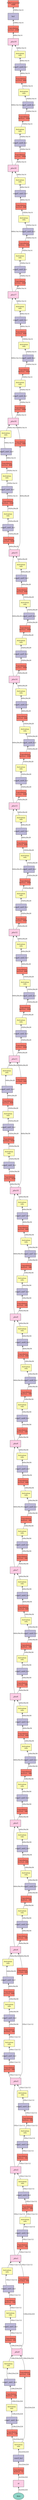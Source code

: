 digraph plot {
	data [label=data fillcolor="#8dd3c7" fixedsize=true height=0.8034 shape=oval style=filled width=1.3]
	id [label=id fillcolor="#fccde5" fixedsize=true height=0.8034 shape=box style=filled width=1.3]
	conv0 [label="Convolution
3x3/1x1, 32" fillcolor="#fb8072" fixedsize=true height=0.8034 shape=box style=filled width=1.3]
	conv0_bn1 [label=conv0_bn1 fillcolor="#bebada" fixedsize=true height=0.8034 shape=box style=filled width=1.3]
	conv0_relu1 [label="Activation
relu" fillcolor="#ffffb3" fixedsize=true height=0.8034 shape=box style=filled width=1.3]
	stage1_unit1_conv1 [label="Convolution
3x3/1x1, 128" fillcolor="#fb8072" fixedsize=true height=0.8034 shape=box style=filled width=1.3]
	stage1_unit1_bn1 [label=stage1_unit1_bn1 fillcolor="#bebada" fixedsize=true height=0.8034 shape=box style=filled width=1.3]
	stage1_unit1_relu1 [label="Activation
relu" fillcolor="#ffffb3" fixedsize=true height=0.8034 shape=box style=filled width=1.3]
	stage1_unit1_conv2 [label="Convolution
3x3/1x1, 128" fillcolor="#fb8072" fixedsize=true height=0.8034 shape=box style=filled width=1.3]
	stage1_unit1_bn2 [label=stage1_unit1_bn2 fillcolor="#bebada" fixedsize=true height=0.8034 shape=box style=filled width=1.3]
	stage1_unit1_relu2 [label="Activation
relu" fillcolor="#ffffb3" fixedsize=true height=0.8034 shape=box style=filled width=1.3]
	stage1_unit1_sc [label="Convolution
1x1/1x1, 128" fillcolor="#fb8072" fixedsize=true height=0.8034 shape=box style=filled width=1.3]
	_plus0 [label=_plus0 fillcolor="#fccde5" fixedsize=true height=0.8034 shape=box style=filled width=1.3]
	stage2_unit1_conv1 [label="Convolution
3x3/2x2, 192" fillcolor="#fb8072" fixedsize=true height=0.8034 shape=box style=filled width=1.3]
	stage2_unit1_bn1 [label=stage2_unit1_bn1 fillcolor="#bebada" fixedsize=true height=0.8034 shape=box style=filled width=1.3]
	stage2_unit1_relu1 [label="Activation
relu" fillcolor="#ffffb3" fixedsize=true height=0.8034 shape=box style=filled width=1.3]
	stage2_unit1_conv2 [label="Convolution
3x3/1x1, 192" fillcolor="#fb8072" fixedsize=true height=0.8034 shape=box style=filled width=1.3]
	stage2_unit1_bn2 [label=stage2_unit1_bn2 fillcolor="#bebada" fixedsize=true height=0.8034 shape=box style=filled width=1.3]
	stage2_unit1_relu2 [label="Activation
relu" fillcolor="#ffffb3" fixedsize=true height=0.8034 shape=box style=filled width=1.3]
	stage2_unit1_sc [label="Convolution
1x1/2x2, 192" fillcolor="#fb8072" fixedsize=true height=0.8034 shape=box style=filled width=1.3]
	_plus1 [label=_plus1 fillcolor="#fccde5" fixedsize=true height=0.8034 shape=box style=filled width=1.3]
	stage2_unit2_conv1 [label="Convolution
3x3/1x1, 192" fillcolor="#fb8072" fixedsize=true height=0.8034 shape=box style=filled width=1.3]
	stage2_unit2_bn1 [label=stage2_unit2_bn1 fillcolor="#bebada" fixedsize=true height=0.8034 shape=box style=filled width=1.3]
	stage2_unit2_relu1 [label="Activation
relu" fillcolor="#ffffb3" fixedsize=true height=0.8034 shape=box style=filled width=1.3]
	stage2_unit2_conv2 [label="Convolution
3x3/1x1, 192" fillcolor="#fb8072" fixedsize=true height=0.8034 shape=box style=filled width=1.3]
	stage2_unit2_bn2 [label=stage2_unit2_bn2 fillcolor="#bebada" fixedsize=true height=0.8034 shape=box style=filled width=1.3]
	stage2_unit2_relu2 [label="Activation
relu" fillcolor="#ffffb3" fixedsize=true height=0.8034 shape=box style=filled width=1.3]
	_plus2 [label=_plus2 fillcolor="#fccde5" fixedsize=true height=0.8034 shape=box style=filled width=1.3]
	stage2_unit3_conv1 [label="Convolution
3x3/1x1, 192" fillcolor="#fb8072" fixedsize=true height=0.8034 shape=box style=filled width=1.3]
	stage2_unit3_bn1 [label=stage2_unit3_bn1 fillcolor="#bebada" fixedsize=true height=0.8034 shape=box style=filled width=1.3]
	stage2_unit3_relu1 [label="Activation
relu" fillcolor="#ffffb3" fixedsize=true height=0.8034 shape=box style=filled width=1.3]
	stage2_unit3_conv2 [label="Convolution
3x3/1x1, 192" fillcolor="#fb8072" fixedsize=true height=0.8034 shape=box style=filled width=1.3]
	stage2_unit3_bn2 [label=stage2_unit3_bn2 fillcolor="#bebada" fixedsize=true height=0.8034 shape=box style=filled width=1.3]
	stage2_unit3_relu2 [label="Activation
relu" fillcolor="#ffffb3" fixedsize=true height=0.8034 shape=box style=filled width=1.3]
	_plus3 [label=_plus3 fillcolor="#fccde5" fixedsize=true height=0.8034 shape=box style=filled width=1.3]
	stage3_unit1_conv1 [label="Convolution
1x1/1x1, 160" fillcolor="#fb8072" fixedsize=true height=0.8034 shape=box style=filled width=1.3]
	stage3_unit1_bn1 [label=stage3_unit1_bn1 fillcolor="#bebada" fixedsize=true height=0.8034 shape=box style=filled width=1.3]
	stage3_unit1_relu1 [label="Activation
relu" fillcolor="#ffffb3" fixedsize=true height=0.8034 shape=box style=filled width=1.3]
	stage3_unit1_conv2 [label="Convolution
3x3/2x2, 160" fillcolor="#fb8072" fixedsize=true height=0.8034 shape=box style=filled width=1.3]
	stage3_unit1_bn2 [label=stage3_unit1_bn2 fillcolor="#bebada" fixedsize=true height=0.8034 shape=box style=filled width=1.3]
	stage3_unit1_relu2 [label="Activation
relu" fillcolor="#ffffb3" fixedsize=true height=0.8034 shape=box style=filled width=1.3]
	stage3_unit1_conv3 [label="Convolution
1x1/1x1, 640" fillcolor="#fb8072" fixedsize=true height=0.8034 shape=box style=filled width=1.3]
	stage3_unit1_bn3 [label=stage3_unit1_bn3 fillcolor="#bebada" fixedsize=true height=0.8034 shape=box style=filled width=1.3]
	stage3_unit1_relu3 [label="Activation
relu" fillcolor="#ffffb3" fixedsize=true height=0.8034 shape=box style=filled width=1.3]
	stage3_unit1_sc [label="Convolution
1x1/2x2, 640" fillcolor="#fb8072" fixedsize=true height=0.8034 shape=box style=filled width=1.3]
	_plus4 [label=_plus4 fillcolor="#fccde5" fixedsize=true height=0.8034 shape=box style=filled width=1.3]
	stage3_unit2_conv1 [label="Convolution
1x1/1x1, 160" fillcolor="#fb8072" fixedsize=true height=0.8034 shape=box style=filled width=1.3]
	stage3_unit2_bn1 [label=stage3_unit2_bn1 fillcolor="#bebada" fixedsize=true height=0.8034 shape=box style=filled width=1.3]
	stage3_unit2_relu1 [label="Activation
relu" fillcolor="#ffffb3" fixedsize=true height=0.8034 shape=box style=filled width=1.3]
	stage3_unit2_conv2 [label="Convolution
3x3/1x1, 160" fillcolor="#fb8072" fixedsize=true height=0.8034 shape=box style=filled width=1.3]
	stage3_unit2_bn2 [label=stage3_unit2_bn2 fillcolor="#bebada" fixedsize=true height=0.8034 shape=box style=filled width=1.3]
	stage3_unit2_relu2 [label="Activation
relu" fillcolor="#ffffb3" fixedsize=true height=0.8034 shape=box style=filled width=1.3]
	stage3_unit2_conv3 [label="Convolution
1x1/1x1, 640" fillcolor="#fb8072" fixedsize=true height=0.8034 shape=box style=filled width=1.3]
	stage3_unit2_bn3 [label=stage3_unit2_bn3 fillcolor="#bebada" fixedsize=true height=0.8034 shape=box style=filled width=1.3]
	stage3_unit2_relu3 [label="Activation
relu" fillcolor="#ffffb3" fixedsize=true height=0.8034 shape=box style=filled width=1.3]
	_plus5 [label=_plus5 fillcolor="#fccde5" fixedsize=true height=0.8034 shape=box style=filled width=1.3]
	stage3_unit3_conv1 [label="Convolution
1x1/1x1, 160" fillcolor="#fb8072" fixedsize=true height=0.8034 shape=box style=filled width=1.3]
	stage3_unit3_bn1 [label=stage3_unit3_bn1 fillcolor="#bebada" fixedsize=true height=0.8034 shape=box style=filled width=1.3]
	stage3_unit3_relu1 [label="Activation
relu" fillcolor="#ffffb3" fixedsize=true height=0.8034 shape=box style=filled width=1.3]
	stage3_unit3_conv2 [label="Convolution
3x3/1x1, 160" fillcolor="#fb8072" fixedsize=true height=0.8034 shape=box style=filled width=1.3]
	stage3_unit3_bn2 [label=stage3_unit3_bn2 fillcolor="#bebada" fixedsize=true height=0.8034 shape=box style=filled width=1.3]
	stage3_unit3_relu2 [label="Activation
relu" fillcolor="#ffffb3" fixedsize=true height=0.8034 shape=box style=filled width=1.3]
	stage3_unit3_conv3 [label="Convolution
1x1/1x1, 640" fillcolor="#fb8072" fixedsize=true height=0.8034 shape=box style=filled width=1.3]
	stage3_unit3_bn3 [label=stage3_unit3_bn3 fillcolor="#bebada" fixedsize=true height=0.8034 shape=box style=filled width=1.3]
	stage3_unit3_relu3 [label="Activation
relu" fillcolor="#ffffb3" fixedsize=true height=0.8034 shape=box style=filled width=1.3]
	_plus6 [label=_plus6 fillcolor="#fccde5" fixedsize=true height=0.8034 shape=box style=filled width=1.3]
	stage3_unit4_conv1 [label="Convolution
1x1/1x1, 160" fillcolor="#fb8072" fixedsize=true height=0.8034 shape=box style=filled width=1.3]
	stage3_unit4_bn1 [label=stage3_unit4_bn1 fillcolor="#bebada" fixedsize=true height=0.8034 shape=box style=filled width=1.3]
	stage3_unit4_relu1 [label="Activation
relu" fillcolor="#ffffb3" fixedsize=true height=0.8034 shape=box style=filled width=1.3]
	stage3_unit4_conv2 [label="Convolution
3x3/1x1, 160" fillcolor="#fb8072" fixedsize=true height=0.8034 shape=box style=filled width=1.3]
	stage3_unit4_bn2 [label=stage3_unit4_bn2 fillcolor="#bebada" fixedsize=true height=0.8034 shape=box style=filled width=1.3]
	stage3_unit4_relu2 [label="Activation
relu" fillcolor="#ffffb3" fixedsize=true height=0.8034 shape=box style=filled width=1.3]
	stage3_unit4_conv3 [label="Convolution
1x1/1x1, 640" fillcolor="#fb8072" fixedsize=true height=0.8034 shape=box style=filled width=1.3]
	stage3_unit4_bn3 [label=stage3_unit4_bn3 fillcolor="#bebada" fixedsize=true height=0.8034 shape=box style=filled width=1.3]
	stage3_unit4_relu3 [label="Activation
relu" fillcolor="#ffffb3" fixedsize=true height=0.8034 shape=box style=filled width=1.3]
	_plus7 [label=_plus7 fillcolor="#fccde5" fixedsize=true height=0.8034 shape=box style=filled width=1.3]
	stage3_unit5_conv1 [label="Convolution
1x1/1x1, 160" fillcolor="#fb8072" fixedsize=true height=0.8034 shape=box style=filled width=1.3]
	stage3_unit5_bn1 [label=stage3_unit5_bn1 fillcolor="#bebada" fixedsize=true height=0.8034 shape=box style=filled width=1.3]
	stage3_unit5_relu1 [label="Activation
relu" fillcolor="#ffffb3" fixedsize=true height=0.8034 shape=box style=filled width=1.3]
	stage3_unit5_conv2 [label="Convolution
3x3/1x1, 160" fillcolor="#fb8072" fixedsize=true height=0.8034 shape=box style=filled width=1.3]
	stage3_unit5_bn2 [label=stage3_unit5_bn2 fillcolor="#bebada" fixedsize=true height=0.8034 shape=box style=filled width=1.3]
	stage3_unit5_relu2 [label="Activation
relu" fillcolor="#ffffb3" fixedsize=true height=0.8034 shape=box style=filled width=1.3]
	stage3_unit5_conv3 [label="Convolution
1x1/1x1, 640" fillcolor="#fb8072" fixedsize=true height=0.8034 shape=box style=filled width=1.3]
	stage3_unit5_bn3 [label=stage3_unit5_bn3 fillcolor="#bebada" fixedsize=true height=0.8034 shape=box style=filled width=1.3]
	stage3_unit5_relu3 [label="Activation
relu" fillcolor="#ffffb3" fixedsize=true height=0.8034 shape=box style=filled width=1.3]
	_plus8 [label=_plus8 fillcolor="#fccde5" fixedsize=true height=0.8034 shape=box style=filled width=1.3]
	stage3_unit6_conv1 [label="Convolution
1x1/1x1, 160" fillcolor="#fb8072" fixedsize=true height=0.8034 shape=box style=filled width=1.3]
	stage3_unit6_bn1 [label=stage3_unit6_bn1 fillcolor="#bebada" fixedsize=true height=0.8034 shape=box style=filled width=1.3]
	stage3_unit6_relu1 [label="Activation
relu" fillcolor="#ffffb3" fixedsize=true height=0.8034 shape=box style=filled width=1.3]
	stage3_unit6_conv2 [label="Convolution
3x3/1x1, 160" fillcolor="#fb8072" fixedsize=true height=0.8034 shape=box style=filled width=1.3]
	stage3_unit6_bn2 [label=stage3_unit6_bn2 fillcolor="#bebada" fixedsize=true height=0.8034 shape=box style=filled width=1.3]
	stage3_unit6_relu2 [label="Activation
relu" fillcolor="#ffffb3" fixedsize=true height=0.8034 shape=box style=filled width=1.3]
	stage3_unit6_conv3 [label="Convolution
1x1/1x1, 640" fillcolor="#fb8072" fixedsize=true height=0.8034 shape=box style=filled width=1.3]
	stage3_unit6_bn3 [label=stage3_unit6_bn3 fillcolor="#bebada" fixedsize=true height=0.8034 shape=box style=filled width=1.3]
	stage3_unit6_relu3 [label="Activation
relu" fillcolor="#ffffb3" fixedsize=true height=0.8034 shape=box style=filled width=1.3]
	_plus9 [label=_plus9 fillcolor="#fccde5" fixedsize=true height=0.8034 shape=box style=filled width=1.3]
	stage3_unit7_conv1 [label="Convolution
1x1/1x1, 160" fillcolor="#fb8072" fixedsize=true height=0.8034 shape=box style=filled width=1.3]
	stage3_unit7_bn1 [label=stage3_unit7_bn1 fillcolor="#bebada" fixedsize=true height=0.8034 shape=box style=filled width=1.3]
	stage3_unit7_relu1 [label="Activation
relu" fillcolor="#ffffb3" fixedsize=true height=0.8034 shape=box style=filled width=1.3]
	stage3_unit7_conv2 [label="Convolution
3x3/1x1, 160" fillcolor="#fb8072" fixedsize=true height=0.8034 shape=box style=filled width=1.3]
	stage3_unit7_bn2 [label=stage3_unit7_bn2 fillcolor="#bebada" fixedsize=true height=0.8034 shape=box style=filled width=1.3]
	stage3_unit7_relu2 [label="Activation
relu" fillcolor="#ffffb3" fixedsize=true height=0.8034 shape=box style=filled width=1.3]
	stage3_unit7_conv3 [label="Convolution
1x1/1x1, 640" fillcolor="#fb8072" fixedsize=true height=0.8034 shape=box style=filled width=1.3]
	stage3_unit7_bn3 [label=stage3_unit7_bn3 fillcolor="#bebada" fixedsize=true height=0.8034 shape=box style=filled width=1.3]
	stage3_unit7_relu3 [label="Activation
relu" fillcolor="#ffffb3" fixedsize=true height=0.8034 shape=box style=filled width=1.3]
	_plus10 [label=_plus10 fillcolor="#fccde5" fixedsize=true height=0.8034 shape=box style=filled width=1.3]
	stage4_unit1_conv1 [label="Convolution
1x1/1x1, 1920" fillcolor="#fb8072" fixedsize=true height=0.8034 shape=box style=filled width=1.3]
	stage4_unit1_bn1 [label=stage4_unit1_bn1 fillcolor="#bebada" fixedsize=true height=0.8034 shape=box style=filled width=1.3]
	stage4_unit1_relu1 [label="Activation
relu" fillcolor="#ffffb3" fixedsize=true height=0.8034 shape=box style=filled width=1.3]
	stage4_unit1_conv2_separableconv [label="Convolution
3x3/2x2, 1920" fillcolor="#fb8072" fixedsize=true height=0.8034 shape=box style=filled width=1.3]
	stage4_unit1_bn2 [label=stage4_unit1_bn2 fillcolor="#bebada" fixedsize=true height=0.8034 shape=box style=filled width=1.3]
	stage4_unit1_relu2 [label="Activation
relu" fillcolor="#ffffb3" fixedsize=true height=0.8034 shape=box style=filled width=1.3]
	stage4_unit1_conv3 [label="Convolution
1x1/1x1, 640" fillcolor="#fb8072" fixedsize=true height=0.8034 shape=box style=filled width=1.3]
	stage4_unit1_bn3 [label=stage4_unit1_bn3 fillcolor="#bebada" fixedsize=true height=0.8034 shape=box style=filled width=1.3]
	stage4_unit1_relu3 [label="Activation
relu" fillcolor="#ffffb3" fixedsize=true height=0.8034 shape=box style=filled width=1.3]
	stage4_unit1_sc [label="Convolution
1x1/2x2, 640" fillcolor="#fb8072" fixedsize=true height=0.8034 shape=box style=filled width=1.3]
	_plus11 [label=_plus11 fillcolor="#fccde5" fixedsize=true height=0.8034 shape=box style=filled width=1.3]
	stage4_unit2_conv1 [label="Convolution
1x1/1x1, 1920" fillcolor="#fb8072" fixedsize=true height=0.8034 shape=box style=filled width=1.3]
	stage4_unit2_bn1 [label=stage4_unit2_bn1 fillcolor="#bebada" fixedsize=true height=0.8034 shape=box style=filled width=1.3]
	stage4_unit2_relu1 [label="Activation
relu" fillcolor="#ffffb3" fixedsize=true height=0.8034 shape=box style=filled width=1.3]
	stage4_unit2_conv2_separableconv [label="Convolution
3x3/1x1, 1920" fillcolor="#fb8072" fixedsize=true height=0.8034 shape=box style=filled width=1.3]
	stage4_unit2_bn2 [label=stage4_unit2_bn2 fillcolor="#bebada" fixedsize=true height=0.8034 shape=box style=filled width=1.3]
	stage4_unit2_relu2 [label="Activation
relu" fillcolor="#ffffb3" fixedsize=true height=0.8034 shape=box style=filled width=1.3]
	stage4_unit2_conv3 [label="Convolution
1x1/1x1, 640" fillcolor="#fb8072" fixedsize=true height=0.8034 shape=box style=filled width=1.3]
	stage4_unit2_bn3 [label=stage4_unit2_bn3 fillcolor="#bebada" fixedsize=true height=0.8034 shape=box style=filled width=1.3]
	stage4_unit2_relu3 [label="Activation
relu" fillcolor="#ffffb3" fixedsize=true height=0.8034 shape=box style=filled width=1.3]
	_plus12 [label=_plus12 fillcolor="#fccde5" fixedsize=true height=0.8034 shape=box style=filled width=1.3]
	stage4_unit3_conv1 [label="Convolution
1x1/1x1, 1920" fillcolor="#fb8072" fixedsize=true height=0.8034 shape=box style=filled width=1.3]
	stage4_unit3_bn1 [label=stage4_unit3_bn1 fillcolor="#bebada" fixedsize=true height=0.8034 shape=box style=filled width=1.3]
	stage4_unit3_relu1 [label="Activation
relu" fillcolor="#ffffb3" fixedsize=true height=0.8034 shape=box style=filled width=1.3]
	stage4_unit3_conv2_separableconv [label="Convolution
3x3/1x1, 1920" fillcolor="#fb8072" fixedsize=true height=0.8034 shape=box style=filled width=1.3]
	stage4_unit3_bn2 [label=stage4_unit3_bn2 fillcolor="#bebada" fixedsize=true height=0.8034 shape=box style=filled width=1.3]
	stage4_unit3_relu2 [label="Activation
relu" fillcolor="#ffffb3" fixedsize=true height=0.8034 shape=box style=filled width=1.3]
	stage4_unit3_conv3 [label="Convolution
1x1/1x1, 640" fillcolor="#fb8072" fixedsize=true height=0.8034 shape=box style=filled width=1.3]
	stage4_unit3_bn3 [label=stage4_unit3_bn3 fillcolor="#bebada" fixedsize=true height=0.8034 shape=box style=filled width=1.3]
	stage4_unit3_relu3 [label="Activation
relu" fillcolor="#ffffb3" fixedsize=true height=0.8034 shape=box style=filled width=1.3]
	_plus13 [label=_plus13 fillcolor="#fccde5" fixedsize=true height=0.8034 shape=box style=filled width=1.3]
	stage4_unit4_conv1 [label="Convolution
1x1/1x1, 1920" fillcolor="#fb8072" fixedsize=true height=0.8034 shape=box style=filled width=1.3]
	stage4_unit4_bn1 [label=stage4_unit4_bn1 fillcolor="#bebada" fixedsize=true height=0.8034 shape=box style=filled width=1.3]
	stage4_unit4_relu1 [label="Activation
relu" fillcolor="#ffffb3" fixedsize=true height=0.8034 shape=box style=filled width=1.3]
	stage4_unit4_conv2_separableconv [label="Convolution
3x3/1x1, 1920" fillcolor="#fb8072" fixedsize=true height=0.8034 shape=box style=filled width=1.3]
	stage4_unit4_bn2 [label=stage4_unit4_bn2 fillcolor="#bebada" fixedsize=true height=0.8034 shape=box style=filled width=1.3]
	stage4_unit4_relu2 [label="Activation
relu" fillcolor="#ffffb3" fixedsize=true height=0.8034 shape=box style=filled width=1.3]
	stage4_unit4_conv3 [label="Convolution
1x1/1x1, 640" fillcolor="#fb8072" fixedsize=true height=0.8034 shape=box style=filled width=1.3]
	stage4_unit4_bn3 [label=stage4_unit4_bn3 fillcolor="#bebada" fixedsize=true height=0.8034 shape=box style=filled width=1.3]
	stage4_unit4_relu3 [label="Activation
relu" fillcolor="#ffffb3" fixedsize=true height=0.8034 shape=box style=filled width=1.3]
	_plus14 [label=_plus14 fillcolor="#fccde5" fixedsize=true height=0.8034 shape=box style=filled width=1.3]
	stage4_unit5_conv1 [label="Convolution
1x1/1x1, 1920" fillcolor="#fb8072" fixedsize=true height=0.8034 shape=box style=filled width=1.3]
	stage4_unit5_bn1 [label=stage4_unit5_bn1 fillcolor="#bebada" fixedsize=true height=0.8034 shape=box style=filled width=1.3]
	stage4_unit5_relu1 [label="Activation
relu" fillcolor="#ffffb3" fixedsize=true height=0.8034 shape=box style=filled width=1.3]
	stage4_unit5_conv2_separableconv [label="Convolution
3x3/1x1, 1920" fillcolor="#fb8072" fixedsize=true height=0.8034 shape=box style=filled width=1.3]
	stage4_unit5_bn2 [label=stage4_unit5_bn2 fillcolor="#bebada" fixedsize=true height=0.8034 shape=box style=filled width=1.3]
	stage4_unit5_relu2 [label="Activation
relu" fillcolor="#ffffb3" fixedsize=true height=0.8034 shape=box style=filled width=1.3]
	stage4_unit5_conv3 [label="Convolution
1x1/1x1, 640" fillcolor="#fb8072" fixedsize=true height=0.8034 shape=box style=filled width=1.3]
	stage4_unit5_bn3 [label=stage4_unit5_bn3 fillcolor="#bebada" fixedsize=true height=0.8034 shape=box style=filled width=1.3]
	stage4_unit5_relu3 [label="Activation
relu" fillcolor="#ffffb3" fixedsize=true height=0.8034 shape=box style=filled width=1.3]
	_plus15 [label=_plus15 fillcolor="#fccde5" fixedsize=true height=0.8034 shape=box style=filled width=1.3]
	stage5_unit1_conv1 [label="Convolution
1x1/1x1, 1920" fillcolor="#fb8072" fixedsize=true height=0.8034 shape=box style=filled width=1.3]
	stage5_unit1_bn1 [label=stage5_unit1_bn1 fillcolor="#bebada" fixedsize=true height=0.8034 shape=box style=filled width=1.3]
	stage5_unit1_relu1 [label="Activation
relu" fillcolor="#ffffb3" fixedsize=true height=0.8034 shape=box style=filled width=1.3]
	stage5_unit1_conv2_separableconv [label="Convolution
3x3/2x2, 1920" fillcolor="#fb8072" fixedsize=true height=0.8034 shape=box style=filled width=1.3]
	stage5_unit1_bn2 [label=stage5_unit1_bn2 fillcolor="#bebada" fixedsize=true height=0.8034 shape=box style=filled width=1.3]
	stage5_unit1_relu2 [label="Activation
relu" fillcolor="#ffffb3" fixedsize=true height=0.8034 shape=box style=filled width=1.3]
	stage5_unit1_conv3 [label="Convolution
1x1/1x1, 640" fillcolor="#fb8072" fixedsize=true height=0.8034 shape=box style=filled width=1.3]
	stage5_unit1_bn3 [label=stage5_unit1_bn3 fillcolor="#bebada" fixedsize=true height=0.8034 shape=box style=filled width=1.3]
	stage5_unit1_relu3 [label="Activation
relu" fillcolor="#ffffb3" fixedsize=true height=0.8034 shape=box style=filled width=1.3]
	stage5_unit1_sc [label="Convolution
1x1/2x2, 640" fillcolor="#fb8072" fixedsize=true height=0.8034 shape=box style=filled width=1.3]
	_plus16 [label=_plus16 fillcolor="#fccde5" fixedsize=true height=0.8034 shape=box style=filled width=1.3]
	stage5_unit2_conv1 [label="Convolution
1x1/1x1, 1920" fillcolor="#fb8072" fixedsize=true height=0.8034 shape=box style=filled width=1.3]
	stage5_unit2_bn1 [label=stage5_unit2_bn1 fillcolor="#bebada" fixedsize=true height=0.8034 shape=box style=filled width=1.3]
	stage5_unit2_relu1 [label="Activation
relu" fillcolor="#ffffb3" fixedsize=true height=0.8034 shape=box style=filled width=1.3]
	stage5_unit2_conv2_separableconv [label="Convolution
3x3/1x1, 1920" fillcolor="#fb8072" fixedsize=true height=0.8034 shape=box style=filled width=1.3]
	stage5_unit2_bn2 [label=stage5_unit2_bn2 fillcolor="#bebada" fixedsize=true height=0.8034 shape=box style=filled width=1.3]
	stage5_unit2_relu2 [label="Activation
relu" fillcolor="#ffffb3" fixedsize=true height=0.8034 shape=box style=filled width=1.3]
	stage5_unit2_conv3 [label="Convolution
1x1/1x1, 640" fillcolor="#fb8072" fixedsize=true height=0.8034 shape=box style=filled width=1.3]
	stage5_unit2_bn3 [label=stage5_unit2_bn3 fillcolor="#bebada" fixedsize=true height=0.8034 shape=box style=filled width=1.3]
	stage5_unit2_relu3 [label="Activation
relu" fillcolor="#ffffb3" fixedsize=true height=0.8034 shape=box style=filled width=1.3]
	_plus17 [label=_plus17 fillcolor="#fccde5" fixedsize=true height=0.8034 shape=box style=filled width=1.3]
	stage5_unit3_conv1 [label="Convolution
1x1/1x1, 1920" fillcolor="#fb8072" fixedsize=true height=0.8034 shape=box style=filled width=1.3]
	stage5_unit3_bn1 [label=stage5_unit3_bn1 fillcolor="#bebada" fixedsize=true height=0.8034 shape=box style=filled width=1.3]
	stage5_unit3_relu1 [label="Activation
relu" fillcolor="#ffffb3" fixedsize=true height=0.8034 shape=box style=filled width=1.3]
	stage5_unit3_conv2_separableconv [label="Convolution
3x3/1x1, 1920" fillcolor="#fb8072" fixedsize=true height=0.8034 shape=box style=filled width=1.3]
	stage5_unit3_bn2 [label=stage5_unit3_bn2 fillcolor="#bebada" fixedsize=true height=0.8034 shape=box style=filled width=1.3]
	stage5_unit3_relu2 [label="Activation
relu" fillcolor="#ffffb3" fixedsize=true height=0.8034 shape=box style=filled width=1.3]
	stage5_unit3_conv3 [label="Convolution
1x1/1x1, 640" fillcolor="#fb8072" fixedsize=true height=0.8034 shape=box style=filled width=1.3]
	stage5_unit3_bn3 [label=stage5_unit3_bn3 fillcolor="#bebada" fixedsize=true height=0.8034 shape=box style=filled width=1.3]
	stage5_unit3_relu3 [label="Activation
relu" fillcolor="#ffffb3" fixedsize=true height=0.8034 shape=box style=filled width=1.3]
	_plus18 [label=_plus18 fillcolor="#fccde5" fixedsize=true height=0.8034 shape=box style=filled width=1.3]
	stage5_unit4_conv1 [label="Convolution
1x1/1x1, 1920" fillcolor="#fb8072" fixedsize=true height=0.8034 shape=box style=filled width=1.3]
	stage5_unit4_bn1 [label=stage5_unit4_bn1 fillcolor="#bebada" fixedsize=true height=0.8034 shape=box style=filled width=1.3]
	stage5_unit4_relu1 [label="Activation
relu" fillcolor="#ffffb3" fixedsize=true height=0.8034 shape=box style=filled width=1.3]
	stage5_unit4_conv2_separableconv [label="Convolution
3x3/1x1, 1920" fillcolor="#fb8072" fixedsize=true height=0.8034 shape=box style=filled width=1.3]
	stage5_unit4_bn2 [label=stage5_unit4_bn2 fillcolor="#bebada" fixedsize=true height=0.8034 shape=box style=filled width=1.3]
	stage5_unit4_relu2 [label="Activation
relu" fillcolor="#ffffb3" fixedsize=true height=0.8034 shape=box style=filled width=1.3]
	stage5_unit4_conv3 [label="Convolution
1x1/1x1, 640" fillcolor="#fb8072" fixedsize=true height=0.8034 shape=box style=filled width=1.3]
	stage5_unit4_bn3 [label=stage5_unit4_bn3 fillcolor="#bebada" fixedsize=true height=0.8034 shape=box style=filled width=1.3]
	stage5_unit4_relu3 [label="Activation
relu" fillcolor="#ffffb3" fixedsize=true height=0.8034 shape=box style=filled width=1.3]
	_plus19 [label=_plus19 fillcolor="#fccde5" fixedsize=true height=0.8034 shape=box style=filled width=1.3]
	conv6 [label="Convolution
1x1/1x1, 2560" fillcolor="#fb8072" fixedsize=true height=0.8034 shape=box style=filled width=1.3]
	bn1 [label=bn1 fillcolor="#bebada" fixedsize=true height=0.8034 shape=box style=filled width=1.3]
	pre_fc1 [label="FullyConnected
1000" fillcolor="#fb8072" fixedsize=true height=0.8034 shape=box style=filled width=1.3]
	id -> data [label="3x224x224" arrowtail=open dir=back]
	conv0 -> id [label="3x224x224" arrowtail=open dir=back]
	conv0_bn1 -> conv0 [label="32x224x224" arrowtail=open dir=back]
	conv0_relu1 -> conv0_bn1 [label="32x224x224" arrowtail=open dir=back]
	stage1_unit1_conv1 -> conv0_relu1 [label="32x224x224" arrowtail=open dir=back]
	stage1_unit1_bn1 -> stage1_unit1_conv1 [label="128x224x224" arrowtail=open dir=back]
	stage1_unit1_relu1 -> stage1_unit1_bn1 [label="128x224x224" arrowtail=open dir=back]
	stage1_unit1_conv2 -> stage1_unit1_relu1 [label="128x224x224" arrowtail=open dir=back]
	stage1_unit1_bn2 -> stage1_unit1_conv2 [label="128x224x224" arrowtail=open dir=back]
	stage1_unit1_relu2 -> stage1_unit1_bn2 [label="128x224x224" arrowtail=open dir=back]
	stage1_unit1_sc -> conv0_relu1 [label="32x224x224" arrowtail=open dir=back]
	_plus0 -> stage1_unit1_relu2 [label="128x224x224" arrowtail=open dir=back]
	_plus0 -> stage1_unit1_sc [label="128x224x224" arrowtail=open dir=back]
	stage2_unit1_conv1 -> _plus0 [label="128x224x224" arrowtail=open dir=back]
	stage2_unit1_bn1 -> stage2_unit1_conv1 [label="192x112x112" arrowtail=open dir=back]
	stage2_unit1_relu1 -> stage2_unit1_bn1 [label="192x112x112" arrowtail=open dir=back]
	stage2_unit1_conv2 -> stage2_unit1_relu1 [label="192x112x112" arrowtail=open dir=back]
	stage2_unit1_bn2 -> stage2_unit1_conv2 [label="192x112x112" arrowtail=open dir=back]
	stage2_unit1_relu2 -> stage2_unit1_bn2 [label="192x112x112" arrowtail=open dir=back]
	stage2_unit1_sc -> _plus0 [label="128x224x224" arrowtail=open dir=back]
	_plus1 -> stage2_unit1_relu2 [label="192x112x112" arrowtail=open dir=back]
	_plus1 -> stage2_unit1_sc [label="192x112x112" arrowtail=open dir=back]
	stage2_unit2_conv1 -> _plus1 [label="192x112x112" arrowtail=open dir=back]
	stage2_unit2_bn1 -> stage2_unit2_conv1 [label="192x112x112" arrowtail=open dir=back]
	stage2_unit2_relu1 -> stage2_unit2_bn1 [label="192x112x112" arrowtail=open dir=back]
	stage2_unit2_conv2 -> stage2_unit2_relu1 [label="192x112x112" arrowtail=open dir=back]
	stage2_unit2_bn2 -> stage2_unit2_conv2 [label="192x112x112" arrowtail=open dir=back]
	stage2_unit2_relu2 -> stage2_unit2_bn2 [label="192x112x112" arrowtail=open dir=back]
	_plus2 -> stage2_unit2_relu2 [label="192x112x112" arrowtail=open dir=back]
	_plus2 -> _plus1 [label="192x112x112" arrowtail=open dir=back]
	stage2_unit3_conv1 -> _plus2 [label="192x112x112" arrowtail=open dir=back]
	stage2_unit3_bn1 -> stage2_unit3_conv1 [label="192x112x112" arrowtail=open dir=back]
	stage2_unit3_relu1 -> stage2_unit3_bn1 [label="192x112x112" arrowtail=open dir=back]
	stage2_unit3_conv2 -> stage2_unit3_relu1 [label="192x112x112" arrowtail=open dir=back]
	stage2_unit3_bn2 -> stage2_unit3_conv2 [label="192x112x112" arrowtail=open dir=back]
	stage2_unit3_relu2 -> stage2_unit3_bn2 [label="192x112x112" arrowtail=open dir=back]
	_plus3 -> stage2_unit3_relu2 [label="192x112x112" arrowtail=open dir=back]
	_plus3 -> _plus2 [label="192x112x112" arrowtail=open dir=back]
	stage3_unit1_conv1 -> _plus3 [label="192x112x112" arrowtail=open dir=back]
	stage3_unit1_bn1 -> stage3_unit1_conv1 [label="160x112x112" arrowtail=open dir=back]
	stage3_unit1_relu1 -> stage3_unit1_bn1 [label="160x112x112" arrowtail=open dir=back]
	stage3_unit1_conv2 -> stage3_unit1_relu1 [label="160x112x112" arrowtail=open dir=back]
	stage3_unit1_bn2 -> stage3_unit1_conv2 [label="160x56x56" arrowtail=open dir=back]
	stage3_unit1_relu2 -> stage3_unit1_bn2 [label="160x56x56" arrowtail=open dir=back]
	stage3_unit1_conv3 -> stage3_unit1_relu2 [label="160x56x56" arrowtail=open dir=back]
	stage3_unit1_bn3 -> stage3_unit1_conv3 [label="640x56x56" arrowtail=open dir=back]
	stage3_unit1_relu3 -> stage3_unit1_bn3 [label="640x56x56" arrowtail=open dir=back]
	stage3_unit1_sc -> _plus3 [label="192x112x112" arrowtail=open dir=back]
	_plus4 -> stage3_unit1_relu3 [label="640x56x56" arrowtail=open dir=back]
	_plus4 -> stage3_unit1_sc [label="640x56x56" arrowtail=open dir=back]
	stage3_unit2_conv1 -> _plus4 [label="640x56x56" arrowtail=open dir=back]
	stage3_unit2_bn1 -> stage3_unit2_conv1 [label="160x56x56" arrowtail=open dir=back]
	stage3_unit2_relu1 -> stage3_unit2_bn1 [label="160x56x56" arrowtail=open dir=back]
	stage3_unit2_conv2 -> stage3_unit2_relu1 [label="160x56x56" arrowtail=open dir=back]
	stage3_unit2_bn2 -> stage3_unit2_conv2 [label="160x56x56" arrowtail=open dir=back]
	stage3_unit2_relu2 -> stage3_unit2_bn2 [label="160x56x56" arrowtail=open dir=back]
	stage3_unit2_conv3 -> stage3_unit2_relu2 [label="160x56x56" arrowtail=open dir=back]
	stage3_unit2_bn3 -> stage3_unit2_conv3 [label="640x56x56" arrowtail=open dir=back]
	stage3_unit2_relu3 -> stage3_unit2_bn3 [label="640x56x56" arrowtail=open dir=back]
	_plus5 -> stage3_unit2_relu3 [label="640x56x56" arrowtail=open dir=back]
	_plus5 -> _plus4 [label="640x56x56" arrowtail=open dir=back]
	stage3_unit3_conv1 -> _plus5 [label="640x56x56" arrowtail=open dir=back]
	stage3_unit3_bn1 -> stage3_unit3_conv1 [label="160x56x56" arrowtail=open dir=back]
	stage3_unit3_relu1 -> stage3_unit3_bn1 [label="160x56x56" arrowtail=open dir=back]
	stage3_unit3_conv2 -> stage3_unit3_relu1 [label="160x56x56" arrowtail=open dir=back]
	stage3_unit3_bn2 -> stage3_unit3_conv2 [label="160x56x56" arrowtail=open dir=back]
	stage3_unit3_relu2 -> stage3_unit3_bn2 [label="160x56x56" arrowtail=open dir=back]
	stage3_unit3_conv3 -> stage3_unit3_relu2 [label="160x56x56" arrowtail=open dir=back]
	stage3_unit3_bn3 -> stage3_unit3_conv3 [label="640x56x56" arrowtail=open dir=back]
	stage3_unit3_relu3 -> stage3_unit3_bn3 [label="640x56x56" arrowtail=open dir=back]
	_plus6 -> stage3_unit3_relu3 [label="640x56x56" arrowtail=open dir=back]
	_plus6 -> _plus5 [label="640x56x56" arrowtail=open dir=back]
	stage3_unit4_conv1 -> _plus6 [label="640x56x56" arrowtail=open dir=back]
	stage3_unit4_bn1 -> stage3_unit4_conv1 [label="160x56x56" arrowtail=open dir=back]
	stage3_unit4_relu1 -> stage3_unit4_bn1 [label="160x56x56" arrowtail=open dir=back]
	stage3_unit4_conv2 -> stage3_unit4_relu1 [label="160x56x56" arrowtail=open dir=back]
	stage3_unit4_bn2 -> stage3_unit4_conv2 [label="160x56x56" arrowtail=open dir=back]
	stage3_unit4_relu2 -> stage3_unit4_bn2 [label="160x56x56" arrowtail=open dir=back]
	stage3_unit4_conv3 -> stage3_unit4_relu2 [label="160x56x56" arrowtail=open dir=back]
	stage3_unit4_bn3 -> stage3_unit4_conv3 [label="640x56x56" arrowtail=open dir=back]
	stage3_unit4_relu3 -> stage3_unit4_bn3 [label="640x56x56" arrowtail=open dir=back]
	_plus7 -> stage3_unit4_relu3 [label="640x56x56" arrowtail=open dir=back]
	_plus7 -> _plus6 [label="640x56x56" arrowtail=open dir=back]
	stage3_unit5_conv1 -> _plus7 [label="640x56x56" arrowtail=open dir=back]
	stage3_unit5_bn1 -> stage3_unit5_conv1 [label="160x56x56" arrowtail=open dir=back]
	stage3_unit5_relu1 -> stage3_unit5_bn1 [label="160x56x56" arrowtail=open dir=back]
	stage3_unit5_conv2 -> stage3_unit5_relu1 [label="160x56x56" arrowtail=open dir=back]
	stage3_unit5_bn2 -> stage3_unit5_conv2 [label="160x56x56" arrowtail=open dir=back]
	stage3_unit5_relu2 -> stage3_unit5_bn2 [label="160x56x56" arrowtail=open dir=back]
	stage3_unit5_conv3 -> stage3_unit5_relu2 [label="160x56x56" arrowtail=open dir=back]
	stage3_unit5_bn3 -> stage3_unit5_conv3 [label="640x56x56" arrowtail=open dir=back]
	stage3_unit5_relu3 -> stage3_unit5_bn3 [label="640x56x56" arrowtail=open dir=back]
	_plus8 -> stage3_unit5_relu3 [label="640x56x56" arrowtail=open dir=back]
	_plus8 -> _plus7 [label="640x56x56" arrowtail=open dir=back]
	stage3_unit6_conv1 -> _plus8 [label="640x56x56" arrowtail=open dir=back]
	stage3_unit6_bn1 -> stage3_unit6_conv1 [label="160x56x56" arrowtail=open dir=back]
	stage3_unit6_relu1 -> stage3_unit6_bn1 [label="160x56x56" arrowtail=open dir=back]
	stage3_unit6_conv2 -> stage3_unit6_relu1 [label="160x56x56" arrowtail=open dir=back]
	stage3_unit6_bn2 -> stage3_unit6_conv2 [label="160x56x56" arrowtail=open dir=back]
	stage3_unit6_relu2 -> stage3_unit6_bn2 [label="160x56x56" arrowtail=open dir=back]
	stage3_unit6_conv3 -> stage3_unit6_relu2 [label="160x56x56" arrowtail=open dir=back]
	stage3_unit6_bn3 -> stage3_unit6_conv3 [label="640x56x56" arrowtail=open dir=back]
	stage3_unit6_relu3 -> stage3_unit6_bn3 [label="640x56x56" arrowtail=open dir=back]
	_plus9 -> stage3_unit6_relu3 [label="640x56x56" arrowtail=open dir=back]
	_plus9 -> _plus8 [label="640x56x56" arrowtail=open dir=back]
	stage3_unit7_conv1 -> _plus9 [label="640x56x56" arrowtail=open dir=back]
	stage3_unit7_bn1 -> stage3_unit7_conv1 [label="160x56x56" arrowtail=open dir=back]
	stage3_unit7_relu1 -> stage3_unit7_bn1 [label="160x56x56" arrowtail=open dir=back]
	stage3_unit7_conv2 -> stage3_unit7_relu1 [label="160x56x56" arrowtail=open dir=back]
	stage3_unit7_bn2 -> stage3_unit7_conv2 [label="160x56x56" arrowtail=open dir=back]
	stage3_unit7_relu2 -> stage3_unit7_bn2 [label="160x56x56" arrowtail=open dir=back]
	stage3_unit7_conv3 -> stage3_unit7_relu2 [label="160x56x56" arrowtail=open dir=back]
	stage3_unit7_bn3 -> stage3_unit7_conv3 [label="640x56x56" arrowtail=open dir=back]
	stage3_unit7_relu3 -> stage3_unit7_bn3 [label="640x56x56" arrowtail=open dir=back]
	_plus10 -> stage3_unit7_relu3 [label="640x56x56" arrowtail=open dir=back]
	_plus10 -> _plus9 [label="640x56x56" arrowtail=open dir=back]
	stage4_unit1_conv1 -> _plus10 [label="640x56x56" arrowtail=open dir=back]
	stage4_unit1_bn1 -> stage4_unit1_conv1 [label="1920x56x56" arrowtail=open dir=back]
	stage4_unit1_relu1 -> stage4_unit1_bn1 [label="1920x56x56" arrowtail=open dir=back]
	stage4_unit1_conv2_separableconv -> stage4_unit1_relu1 [label="1920x56x56" arrowtail=open dir=back]
	stage4_unit1_bn2 -> stage4_unit1_conv2_separableconv [label="1920x28x28" arrowtail=open dir=back]
	stage4_unit1_relu2 -> stage4_unit1_bn2 [label="1920x28x28" arrowtail=open dir=back]
	stage4_unit1_conv3 -> stage4_unit1_relu2 [label="1920x28x28" arrowtail=open dir=back]
	stage4_unit1_bn3 -> stage4_unit1_conv3 [label="640x28x28" arrowtail=open dir=back]
	stage4_unit1_relu3 -> stage4_unit1_bn3 [label="640x28x28" arrowtail=open dir=back]
	stage4_unit1_sc -> _plus10 [label="640x56x56" arrowtail=open dir=back]
	_plus11 -> stage4_unit1_relu3 [label="640x28x28" arrowtail=open dir=back]
	_plus11 -> stage4_unit1_sc [label="640x28x28" arrowtail=open dir=back]
	stage4_unit2_conv1 -> _plus11 [label="640x28x28" arrowtail=open dir=back]
	stage4_unit2_bn1 -> stage4_unit2_conv1 [label="1920x28x28" arrowtail=open dir=back]
	stage4_unit2_relu1 -> stage4_unit2_bn1 [label="1920x28x28" arrowtail=open dir=back]
	stage4_unit2_conv2_separableconv -> stage4_unit2_relu1 [label="1920x28x28" arrowtail=open dir=back]
	stage4_unit2_bn2 -> stage4_unit2_conv2_separableconv [label="1920x28x28" arrowtail=open dir=back]
	stage4_unit2_relu2 -> stage4_unit2_bn2 [label="1920x28x28" arrowtail=open dir=back]
	stage4_unit2_conv3 -> stage4_unit2_relu2 [label="1920x28x28" arrowtail=open dir=back]
	stage4_unit2_bn3 -> stage4_unit2_conv3 [label="640x28x28" arrowtail=open dir=back]
	stage4_unit2_relu3 -> stage4_unit2_bn3 [label="640x28x28" arrowtail=open dir=back]
	_plus12 -> stage4_unit2_relu3 [label="640x28x28" arrowtail=open dir=back]
	_plus12 -> _plus11 [label="640x28x28" arrowtail=open dir=back]
	stage4_unit3_conv1 -> _plus12 [label="640x28x28" arrowtail=open dir=back]
	stage4_unit3_bn1 -> stage4_unit3_conv1 [label="1920x28x28" arrowtail=open dir=back]
	stage4_unit3_relu1 -> stage4_unit3_bn1 [label="1920x28x28" arrowtail=open dir=back]
	stage4_unit3_conv2_separableconv -> stage4_unit3_relu1 [label="1920x28x28" arrowtail=open dir=back]
	stage4_unit3_bn2 -> stage4_unit3_conv2_separableconv [label="1920x28x28" arrowtail=open dir=back]
	stage4_unit3_relu2 -> stage4_unit3_bn2 [label="1920x28x28" arrowtail=open dir=back]
	stage4_unit3_conv3 -> stage4_unit3_relu2 [label="1920x28x28" arrowtail=open dir=back]
	stage4_unit3_bn3 -> stage4_unit3_conv3 [label="640x28x28" arrowtail=open dir=back]
	stage4_unit3_relu3 -> stage4_unit3_bn3 [label="640x28x28" arrowtail=open dir=back]
	_plus13 -> stage4_unit3_relu3 [label="640x28x28" arrowtail=open dir=back]
	_plus13 -> _plus12 [label="640x28x28" arrowtail=open dir=back]
	stage4_unit4_conv1 -> _plus13 [label="640x28x28" arrowtail=open dir=back]
	stage4_unit4_bn1 -> stage4_unit4_conv1 [label="1920x28x28" arrowtail=open dir=back]
	stage4_unit4_relu1 -> stage4_unit4_bn1 [label="1920x28x28" arrowtail=open dir=back]
	stage4_unit4_conv2_separableconv -> stage4_unit4_relu1 [label="1920x28x28" arrowtail=open dir=back]
	stage4_unit4_bn2 -> stage4_unit4_conv2_separableconv [label="1920x28x28" arrowtail=open dir=back]
	stage4_unit4_relu2 -> stage4_unit4_bn2 [label="1920x28x28" arrowtail=open dir=back]
	stage4_unit4_conv3 -> stage4_unit4_relu2 [label="1920x28x28" arrowtail=open dir=back]
	stage4_unit4_bn3 -> stage4_unit4_conv3 [label="640x28x28" arrowtail=open dir=back]
	stage4_unit4_relu3 -> stage4_unit4_bn3 [label="640x28x28" arrowtail=open dir=back]
	_plus14 -> stage4_unit4_relu3 [label="640x28x28" arrowtail=open dir=back]
	_plus14 -> _plus13 [label="640x28x28" arrowtail=open dir=back]
	stage4_unit5_conv1 -> _plus14 [label="640x28x28" arrowtail=open dir=back]
	stage4_unit5_bn1 -> stage4_unit5_conv1 [label="1920x28x28" arrowtail=open dir=back]
	stage4_unit5_relu1 -> stage4_unit5_bn1 [label="1920x28x28" arrowtail=open dir=back]
	stage4_unit5_conv2_separableconv -> stage4_unit5_relu1 [label="1920x28x28" arrowtail=open dir=back]
	stage4_unit5_bn2 -> stage4_unit5_conv2_separableconv [label="1920x28x28" arrowtail=open dir=back]
	stage4_unit5_relu2 -> stage4_unit5_bn2 [label="1920x28x28" arrowtail=open dir=back]
	stage4_unit5_conv3 -> stage4_unit5_relu2 [label="1920x28x28" arrowtail=open dir=back]
	stage4_unit5_bn3 -> stage4_unit5_conv3 [label="640x28x28" arrowtail=open dir=back]
	stage4_unit5_relu3 -> stage4_unit5_bn3 [label="640x28x28" arrowtail=open dir=back]
	_plus15 -> stage4_unit5_relu3 [label="640x28x28" arrowtail=open dir=back]
	_plus15 -> _plus14 [label="640x28x28" arrowtail=open dir=back]
	stage5_unit1_conv1 -> _plus15 [label="640x28x28" arrowtail=open dir=back]
	stage5_unit1_bn1 -> stage5_unit1_conv1 [label="1920x28x28" arrowtail=open dir=back]
	stage5_unit1_relu1 -> stage5_unit1_bn1 [label="1920x28x28" arrowtail=open dir=back]
	stage5_unit1_conv2_separableconv -> stage5_unit1_relu1 [label="1920x28x28" arrowtail=open dir=back]
	stage5_unit1_bn2 -> stage5_unit1_conv2_separableconv [label="1920x14x14" arrowtail=open dir=back]
	stage5_unit1_relu2 -> stage5_unit1_bn2 [label="1920x14x14" arrowtail=open dir=back]
	stage5_unit1_conv3 -> stage5_unit1_relu2 [label="1920x14x14" arrowtail=open dir=back]
	stage5_unit1_bn3 -> stage5_unit1_conv3 [label="640x14x14" arrowtail=open dir=back]
	stage5_unit1_relu3 -> stage5_unit1_bn3 [label="640x14x14" arrowtail=open dir=back]
	stage5_unit1_sc -> _plus15 [label="640x28x28" arrowtail=open dir=back]
	_plus16 -> stage5_unit1_relu3 [label="640x14x14" arrowtail=open dir=back]
	_plus16 -> stage5_unit1_sc [label="640x14x14" arrowtail=open dir=back]
	stage5_unit2_conv1 -> _plus16 [label="640x14x14" arrowtail=open dir=back]
	stage5_unit2_bn1 -> stage5_unit2_conv1 [label="1920x14x14" arrowtail=open dir=back]
	stage5_unit2_relu1 -> stage5_unit2_bn1 [label="1920x14x14" arrowtail=open dir=back]
	stage5_unit2_conv2_separableconv -> stage5_unit2_relu1 [label="1920x14x14" arrowtail=open dir=back]
	stage5_unit2_bn2 -> stage5_unit2_conv2_separableconv [label="1920x14x14" arrowtail=open dir=back]
	stage5_unit2_relu2 -> stage5_unit2_bn2 [label="1920x14x14" arrowtail=open dir=back]
	stage5_unit2_conv3 -> stage5_unit2_relu2 [label="1920x14x14" arrowtail=open dir=back]
	stage5_unit2_bn3 -> stage5_unit2_conv3 [label="640x14x14" arrowtail=open dir=back]
	stage5_unit2_relu3 -> stage5_unit2_bn3 [label="640x14x14" arrowtail=open dir=back]
	_plus17 -> stage5_unit2_relu3 [label="640x14x14" arrowtail=open dir=back]
	_plus17 -> _plus16 [label="640x14x14" arrowtail=open dir=back]
	stage5_unit3_conv1 -> _plus17 [label="640x14x14" arrowtail=open dir=back]
	stage5_unit3_bn1 -> stage5_unit3_conv1 [label="1920x14x14" arrowtail=open dir=back]
	stage5_unit3_relu1 -> stage5_unit3_bn1 [label="1920x14x14" arrowtail=open dir=back]
	stage5_unit3_conv2_separableconv -> stage5_unit3_relu1 [label="1920x14x14" arrowtail=open dir=back]
	stage5_unit3_bn2 -> stage5_unit3_conv2_separableconv [label="1920x14x14" arrowtail=open dir=back]
	stage5_unit3_relu2 -> stage5_unit3_bn2 [label="1920x14x14" arrowtail=open dir=back]
	stage5_unit3_conv3 -> stage5_unit3_relu2 [label="1920x14x14" arrowtail=open dir=back]
	stage5_unit3_bn3 -> stage5_unit3_conv3 [label="640x14x14" arrowtail=open dir=back]
	stage5_unit3_relu3 -> stage5_unit3_bn3 [label="640x14x14" arrowtail=open dir=back]
	_plus18 -> stage5_unit3_relu3 [label="640x14x14" arrowtail=open dir=back]
	_plus18 -> _plus17 [label="640x14x14" arrowtail=open dir=back]
	stage5_unit4_conv1 -> _plus18 [label="640x14x14" arrowtail=open dir=back]
	stage5_unit4_bn1 -> stage5_unit4_conv1 [label="1920x14x14" arrowtail=open dir=back]
	stage5_unit4_relu1 -> stage5_unit4_bn1 [label="1920x14x14" arrowtail=open dir=back]
	stage5_unit4_conv2_separableconv -> stage5_unit4_relu1 [label="1920x14x14" arrowtail=open dir=back]
	stage5_unit4_bn2 -> stage5_unit4_conv2_separableconv [label="1920x14x14" arrowtail=open dir=back]
	stage5_unit4_relu2 -> stage5_unit4_bn2 [label="1920x14x14" arrowtail=open dir=back]
	stage5_unit4_conv3 -> stage5_unit4_relu2 [label="1920x14x14" arrowtail=open dir=back]
	stage5_unit4_bn3 -> stage5_unit4_conv3 [label="640x14x14" arrowtail=open dir=back]
	stage5_unit4_relu3 -> stage5_unit4_bn3 [label="640x14x14" arrowtail=open dir=back]
	_plus19 -> stage5_unit4_relu3 [label="640x14x14" arrowtail=open dir=back]
	_plus19 -> _plus18 [label="640x14x14" arrowtail=open dir=back]
	conv6 -> _plus19 [label="640x14x14" arrowtail=open dir=back]
	bn1 -> conv6 [label="2560x14x14" arrowtail=open dir=back]
	pre_fc1 -> bn1 [label="2560x14x14" arrowtail=open dir=back]
}
